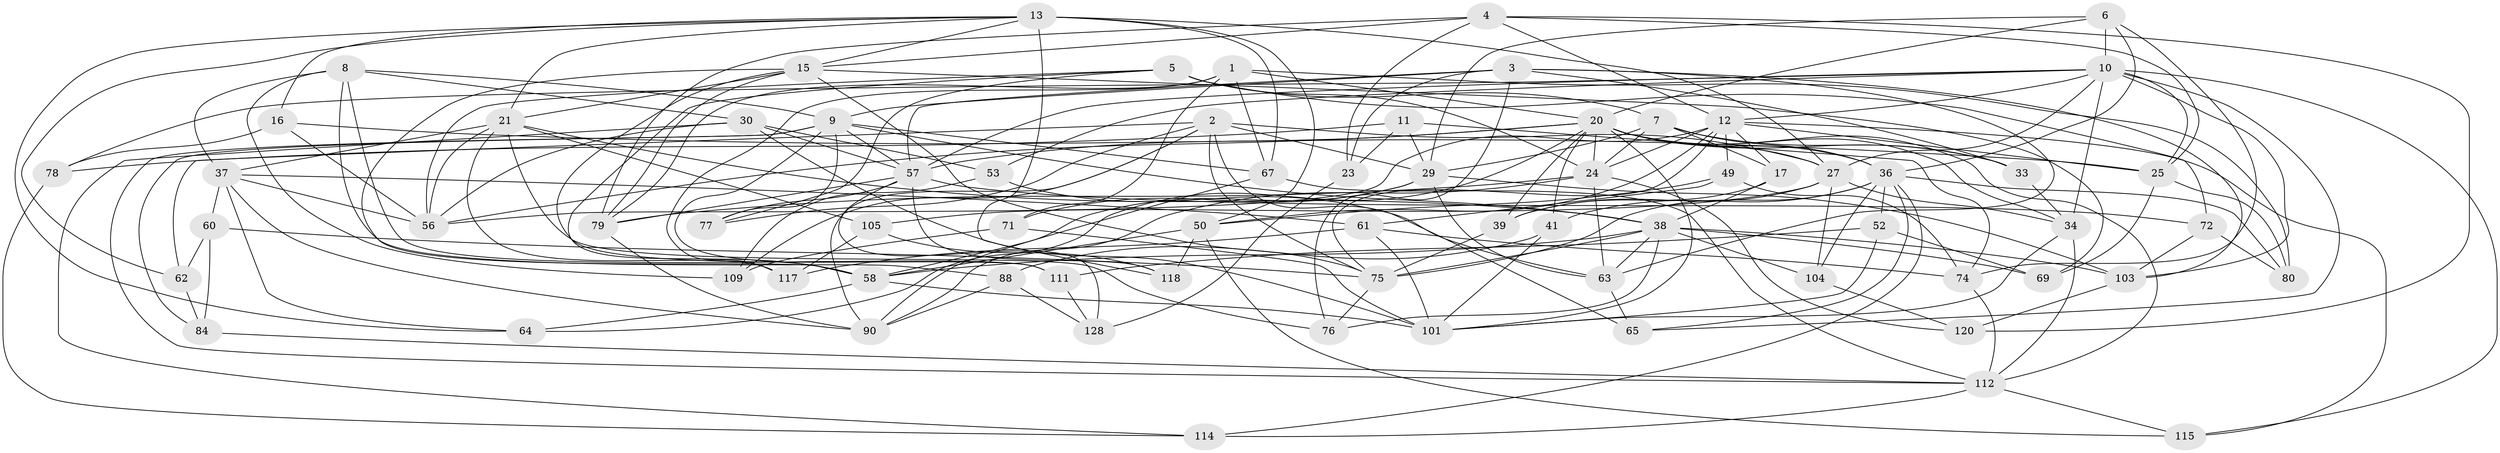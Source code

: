 // original degree distribution, {4: 1.0}
// Generated by graph-tools (version 1.1) at 2025/16/03/09/25 04:16:13]
// undirected, 71 vertices, 207 edges
graph export_dot {
graph [start="1"]
  node [color=gray90,style=filled];
  1 [super="+22"];
  2 [super="+32"];
  3 [super="+125"];
  4 [super="+44"];
  5 [super="+73"];
  6 [super="+106"];
  7 [super="+82"];
  8 [super="+98"];
  9 [super="+92+35"];
  10 [super="+131+70"];
  11;
  12 [super="+14+48"];
  13 [super="+19+95"];
  15 [super="+18+94"];
  16;
  17;
  20 [super="+54+26"];
  21 [super="+55+47"];
  23;
  24 [super="+51+43"];
  25 [super="+46"];
  27 [super="+99"];
  29 [super="+139+116"];
  30 [super="+89+31"];
  33;
  34 [super="+87"];
  36 [super="+93+66"];
  37 [super="+45+129"];
  38 [super="+100+102+40"];
  39;
  41;
  49;
  50 [super="+91"];
  52;
  53;
  56 [super="+81+107"];
  57 [super="+121+97"];
  58 [super="+119+96"];
  60;
  61 [super="+133"];
  62;
  63 [super="+113"];
  64;
  65;
  67 [super="+85"];
  69;
  71;
  72;
  74 [super="+138"];
  75 [super="+86"];
  76;
  77;
  78;
  79 [super="+132"];
  80;
  84;
  88;
  90 [super="+126"];
  101 [super="+134"];
  103 [super="+130"];
  104;
  105;
  109;
  111;
  112 [super="+124+135"];
  114;
  115;
  117;
  118;
  120;
  128;
  1 -- 20;
  1 -- 117;
  1 -- 67;
  1 -- 80;
  1 -- 71;
  1 -- 79;
  2 -- 109;
  2 -- 27;
  2 -- 90;
  2 -- 65;
  2 -- 77;
  2 -- 75;
  2 -- 29;
  2 -- 62;
  3 -- 9 [weight=2];
  3 -- 76;
  3 -- 33;
  3 -- 23;
  3 -- 57;
  3 -- 103;
  3 -- 63;
  4 -- 23;
  4 -- 12;
  4 -- 120;
  4 -- 25;
  4 -- 79;
  4 -- 15;
  5 -- 77;
  5 -- 56;
  5 -- 24;
  5 -- 72;
  5 -- 58;
  5 -- 7;
  6 -- 74;
  6 -- 29;
  6 -- 10 [weight=2];
  6 -- 36;
  6 -- 20;
  7 -- 33;
  7 -- 17;
  7 -- 24;
  7 -- 29;
  7 -- 36;
  8 -- 109;
  8 -- 37;
  8 -- 111;
  8 -- 88;
  8 -- 9;
  8 -- 30;
  9 -- 57;
  9 -- 84;
  9 -- 77;
  9 -- 67;
  9 -- 38;
  9 -- 58;
  9 -- 112;
  10 -- 78;
  10 -- 34;
  10 -- 65;
  10 -- 115;
  10 -- 53;
  10 -- 103;
  10 -- 57;
  10 -- 27;
  10 -- 12;
  10 -- 25;
  11 -- 29;
  11 -- 23;
  11 -- 78;
  11 -- 74;
  12 -- 17;
  12 -- 56;
  12 -- 25;
  12 -- 49;
  12 -- 50;
  12 -- 115;
  12 -- 24;
  12 -- 75;
  13 -- 15;
  13 -- 16;
  13 -- 64;
  13 -- 118;
  13 -- 50;
  13 -- 67 [weight=2];
  13 -- 27;
  13 -- 62;
  13 -- 21;
  15 -- 21;
  15 -- 58;
  15 -- 75;
  15 -- 111;
  15 -- 69;
  15 -- 79;
  16 -- 78;
  16 -- 56;
  16 -- 25;
  17 -- 38;
  17 -- 39;
  20 -- 36;
  20 -- 112;
  20 -- 33;
  20 -- 34;
  20 -- 24;
  20 -- 27;
  20 -- 64;
  20 -- 101;
  20 -- 39;
  20 -- 41;
  20 -- 56;
  20 -- 57;
  21 -- 117;
  21 -- 56;
  21 -- 38;
  21 -- 105;
  21 -- 76;
  21 -- 37;
  23 -- 128;
  24 -- 90;
  24 -- 120;
  24 -- 79;
  24 -- 63;
  25 -- 69;
  25 -- 80;
  27 -- 105;
  27 -- 39;
  27 -- 104;
  27 -- 34;
  29 -- 103;
  29 -- 58;
  29 -- 71;
  29 -- 63;
  30 -- 114;
  30 -- 57;
  30 -- 53;
  30 -- 56;
  30 -- 101;
  33 -- 34;
  34 -- 101;
  34 -- 112;
  36 -- 65;
  36 -- 41;
  36 -- 104;
  36 -- 75;
  36 -- 52;
  36 -- 80;
  36 -- 114;
  37 -- 56 [weight=2];
  37 -- 64;
  37 -- 61;
  37 -- 60;
  37 -- 90;
  38 -- 75;
  38 -- 58;
  38 -- 76;
  38 -- 103;
  38 -- 104;
  38 -- 69;
  38 -- 63;
  39 -- 75;
  41 -- 88;
  41 -- 101;
  49 -- 61;
  49 -- 50;
  49 -- 74;
  50 -- 118;
  50 -- 115;
  50 -- 58;
  52 -- 111;
  52 -- 101;
  52 -- 69;
  53 -- 109;
  53 -- 63;
  57 -- 77;
  57 -- 128;
  57 -- 118;
  57 -- 72;
  57 -- 79;
  58 -- 64;
  58 -- 101;
  60 -- 62;
  60 -- 84;
  60 -- 75;
  61 -- 74 [weight=2];
  61 -- 117;
  61 -- 101;
  62 -- 84;
  63 -- 65;
  67 -- 90;
  67 -- 112;
  71 -- 109;
  71 -- 101;
  72 -- 80;
  72 -- 103;
  74 -- 112;
  75 -- 76;
  78 -- 114;
  79 -- 90;
  84 -- 112;
  88 -- 90;
  88 -- 128;
  103 -- 120;
  104 -- 120;
  105 -- 118;
  105 -- 117;
  111 -- 128;
  112 -- 115;
  112 -- 114;
}
